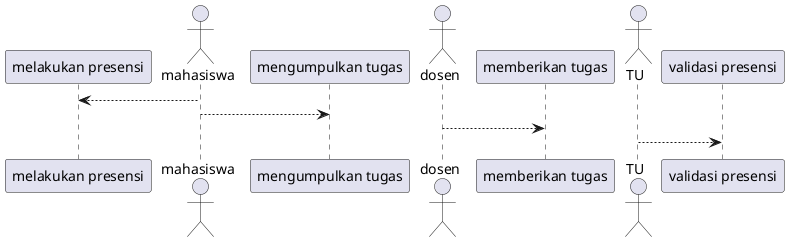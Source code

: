 @startuml
actor "mahasiswa" as mahasiswa
mahasiswa --> "melakukan presensi"
actor "mahasiswa" as mahasiswa
mahasiswa --> "mengumpulkan tugas"
actor "dosen" as dosen
dosen --> "memberikan tugas"
actor "TU" as TU
TU --> "validasi presensi"
@enduml